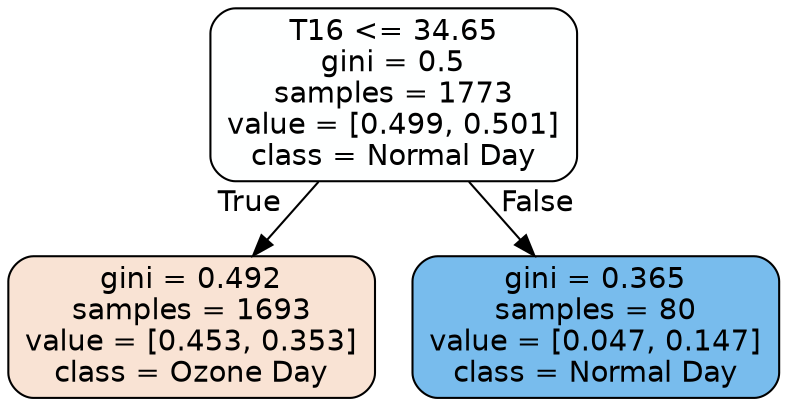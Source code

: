 digraph Tree {
node [shape=box, style="filled, rounded", color="black", fontname=helvetica] ;
edge [fontname=helvetica] ;
0 [label="T16 <= 34.65\ngini = 0.5\nsamples = 1773\nvalue = [0.499, 0.501]\nclass = Normal Day", fillcolor="#feffff"] ;
1 [label="gini = 0.492\nsamples = 1693\nvalue = [0.453, 0.353]\nclass = Ozone Day", fillcolor="#f9e3d4"] ;
0 -> 1 [labeldistance=2.5, labelangle=45, headlabel="True"] ;
2 [label="gini = 0.365\nsamples = 80\nvalue = [0.047, 0.147]\nclass = Normal Day", fillcolor="#78bced"] ;
0 -> 2 [labeldistance=2.5, labelangle=-45, headlabel="False"] ;
}